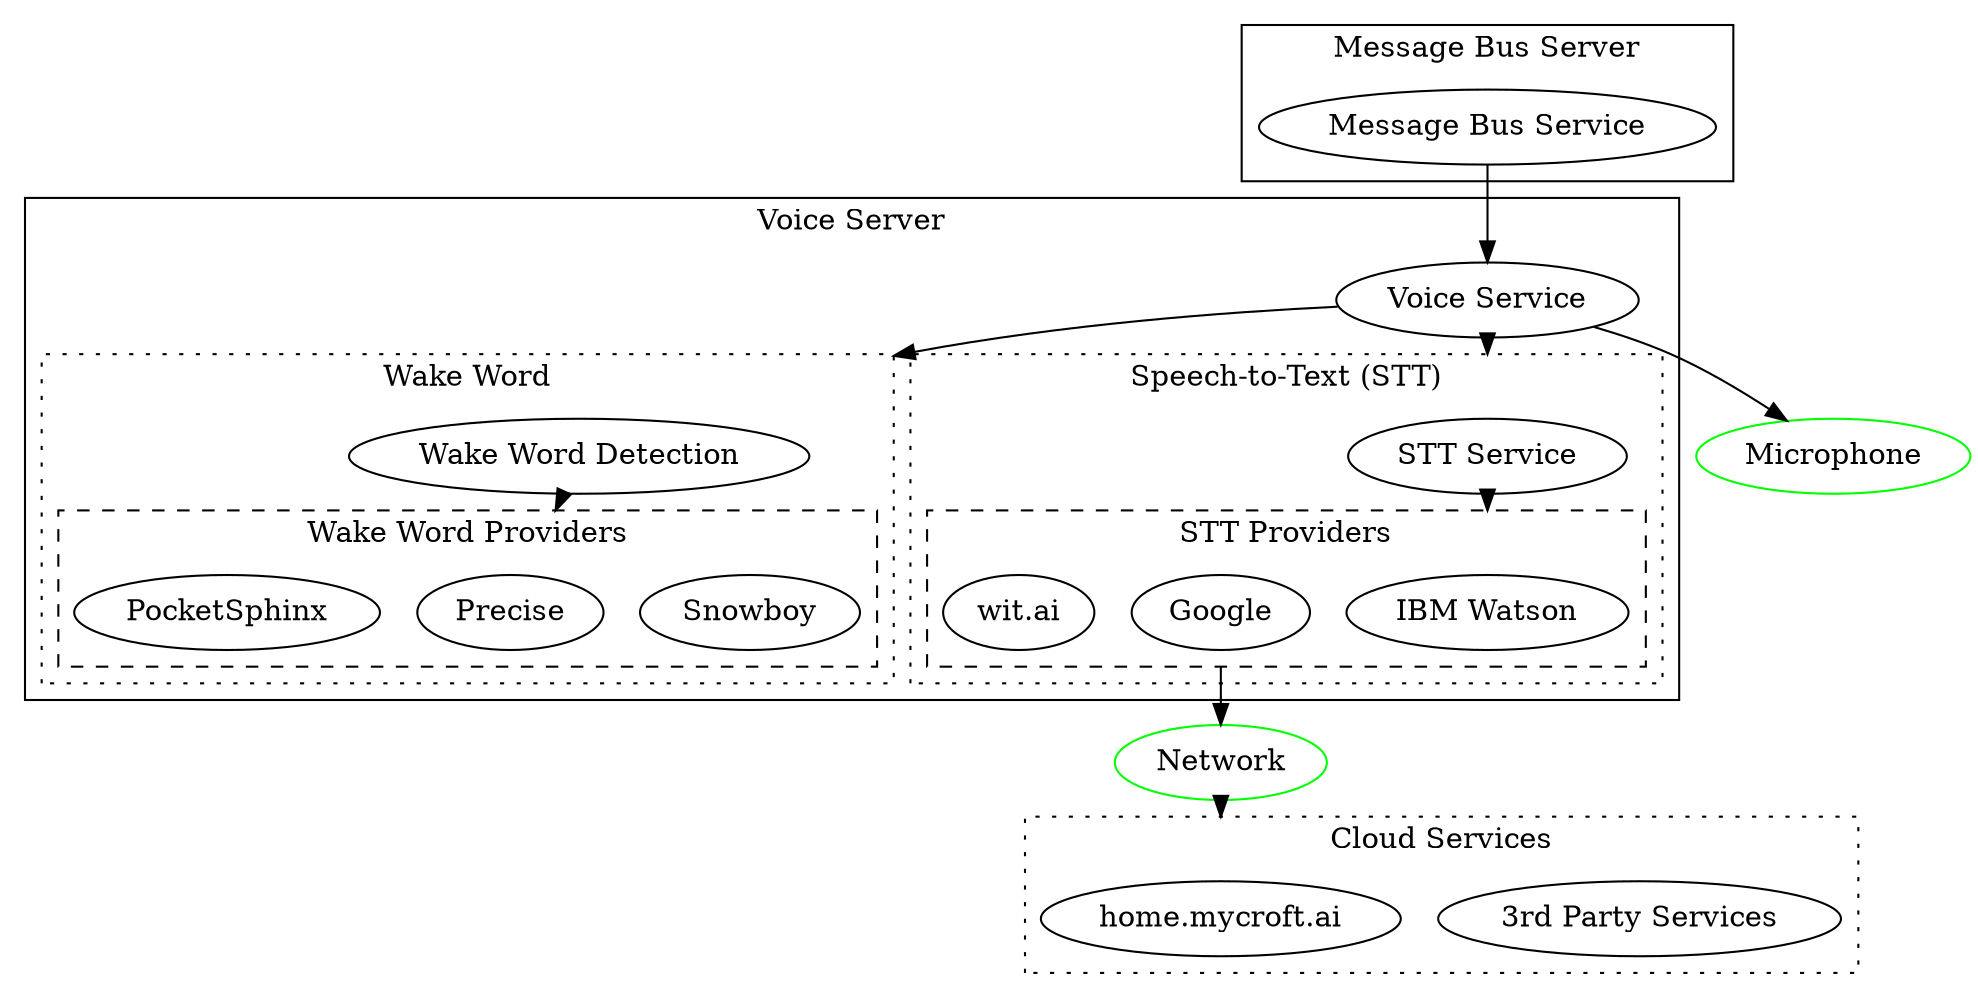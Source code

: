 digraph G {
	compound=true;

	subgraph clusterBus {
		label="Message Bus Server"
		MessageBus [label="Message Bus Service"]
	}

	subgraph clusterVoice {
		label="Voice Server"
		Voice [label="Voice Service"]

		subgraph clusterWakeWord {
			label="Wake Word"
			style=dotted
			WakeWord [label="Wake Word Detection"]
			subgraph clusterWakeWords {
				label="Wake Word Providers"
				style=dashed
				Snowboy
				Precise
				PocketSphinx
			}
			WakeWord -> Precise [lhead="clusterWakeWords"]
		}

		subgraph clusterSTT {
			label="Speech-to-Text (STT)"
			style=dotted
			STT [label="STT Service"]
			subgraph clusterSTTimp {
				label="STT Providers"
				style=dashed
				WatsonSTT [label="IBM Watson"]
				GoogleSTT [label="Google"]
				WitaiSTT [label="wit.ai"]
			}
			STT -> WatsonSTT [lhead="clusterSTTimp"]
		}

		Voice -> WakeWord [lhead="clusterWakeWord"]
		Voice -> STT [lhead="clusterSTT"]
	}

	subgraph clusterCloud {
		label="Cloud Services"
		style=dotted
		ThirdParties [label="3rd Party Services"]
		MycroftHome [label="home.mycroft.ai"]
	}

	Network [color="green"]

	MessageBus -> Voice
	Voice -> Microphone
	Microphone [color="green"]

	GoogleSTT -> Network [ltail=clusterSTTimp]
	Network -> MycroftHome [lhead=clusterCloud]
}
